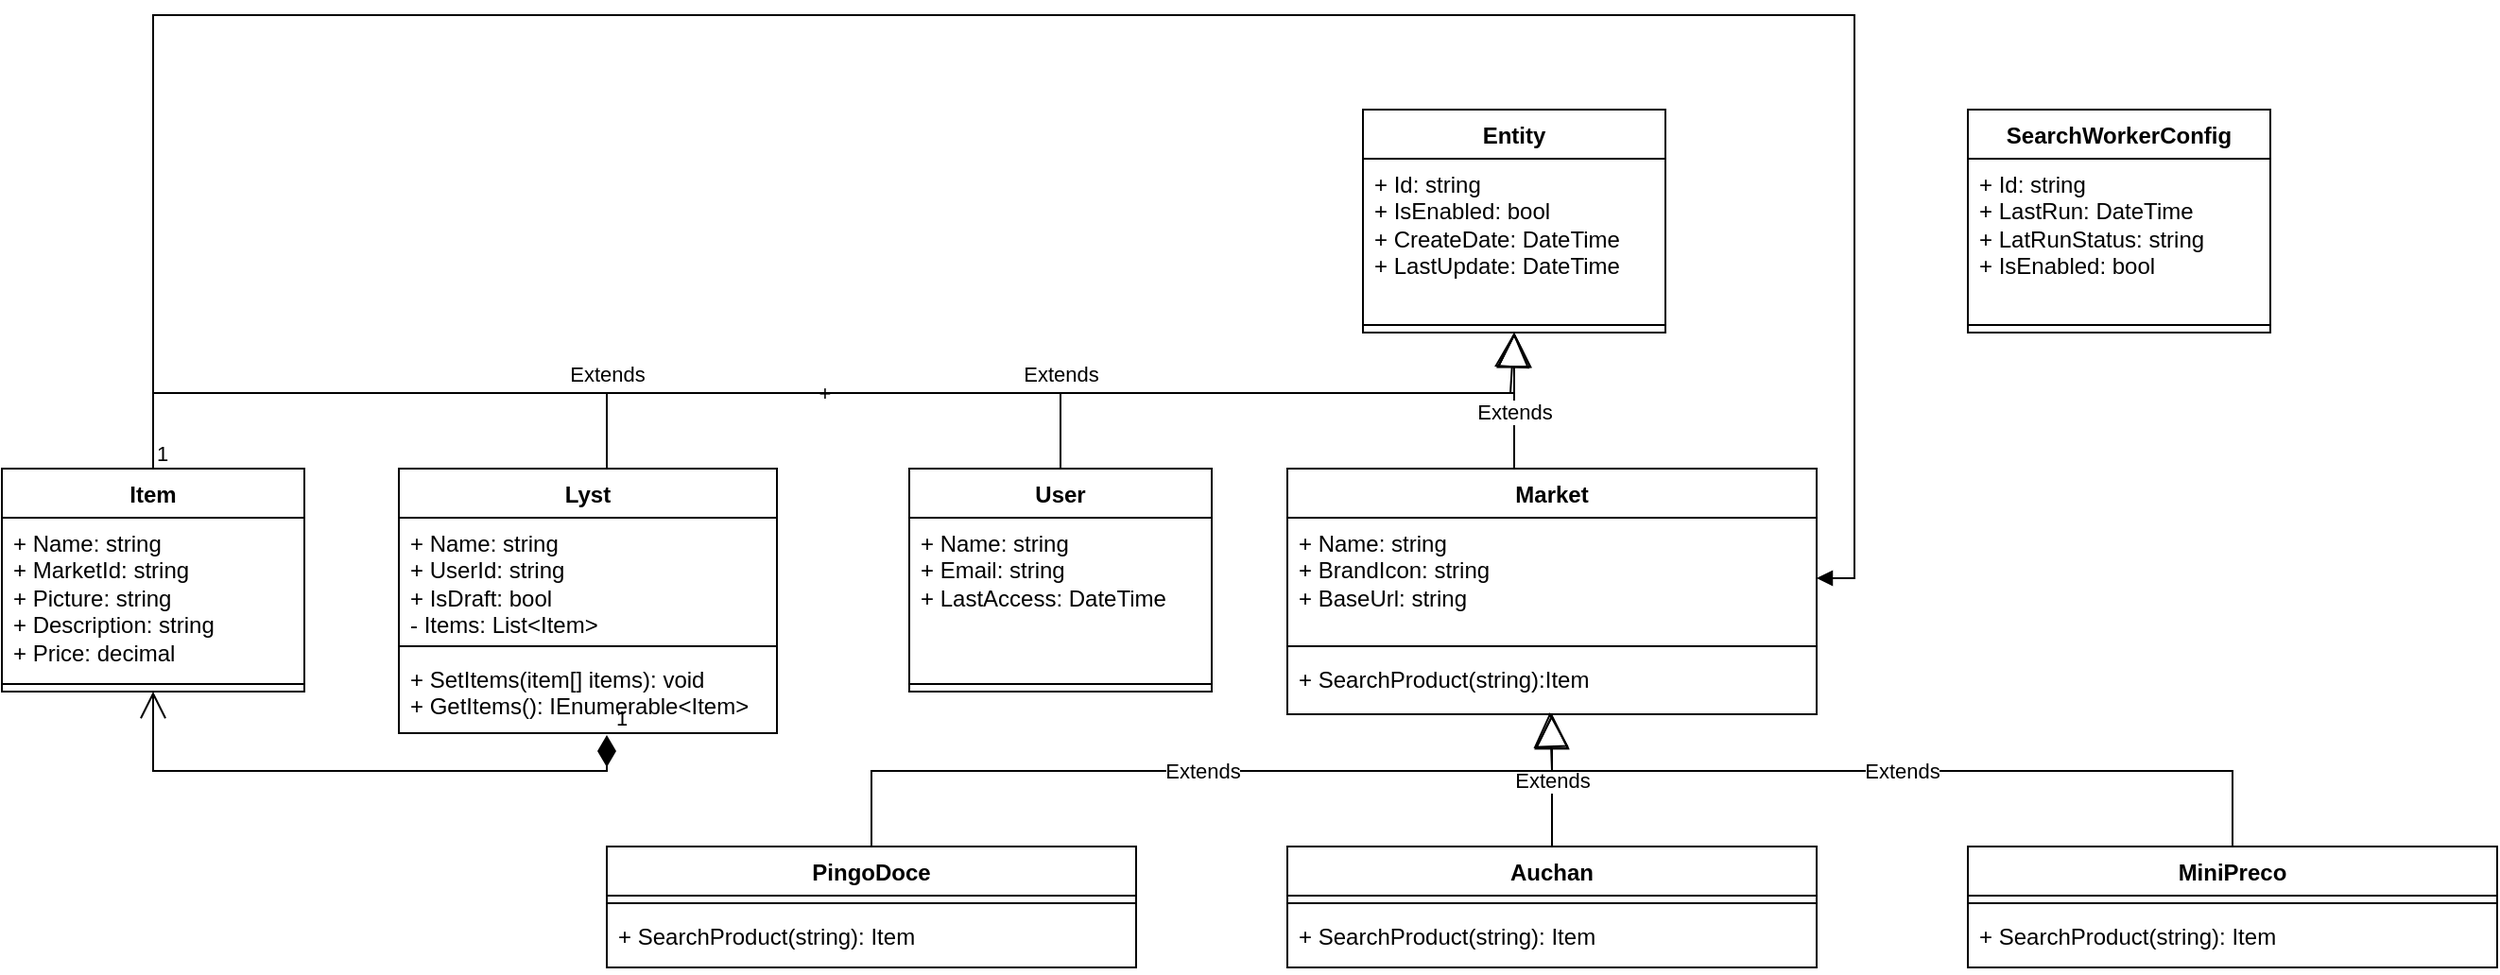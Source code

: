 <mxfile version="21.6.2" type="device">
  <diagram name="Page-1" id="ZKIdmJD55Jlf2ckNENVW">
    <mxGraphModel dx="2924" dy="772" grid="1" gridSize="10" guides="1" tooltips="1" connect="1" arrows="1" fold="1" page="1" pageScale="1" pageWidth="850" pageHeight="1100" math="0" shadow="0">
      <root>
        <mxCell id="0" />
        <mxCell id="1" parent="0" />
        <mxCell id="_SY8TYTfyiC5zQRJ60Vt-1" value="User" style="swimlane;fontStyle=1;align=center;verticalAlign=top;childLayout=stackLayout;horizontal=1;startSize=26;horizontalStack=0;resizeParent=1;resizeParentMax=0;resizeLast=0;collapsible=1;marginBottom=0;whiteSpace=wrap;html=1;" vertex="1" parent="1">
          <mxGeometry x="120" y="360" width="160" height="118" as="geometry" />
        </mxCell>
        <mxCell id="_SY8TYTfyiC5zQRJ60Vt-2" value="+ Name: string&lt;br&gt;+ Email: string&lt;br&gt;+ LastAccess: DateTime" style="text;strokeColor=none;fillColor=none;align=left;verticalAlign=top;spacingLeft=4;spacingRight=4;overflow=hidden;rotatable=0;points=[[0,0.5],[1,0.5]];portConstraint=eastwest;whiteSpace=wrap;html=1;" vertex="1" parent="_SY8TYTfyiC5zQRJ60Vt-1">
          <mxGeometry y="26" width="160" height="84" as="geometry" />
        </mxCell>
        <mxCell id="_SY8TYTfyiC5zQRJ60Vt-3" value="" style="line;strokeWidth=1;fillColor=none;align=left;verticalAlign=middle;spacingTop=-1;spacingLeft=3;spacingRight=3;rotatable=0;labelPosition=right;points=[];portConstraint=eastwest;strokeColor=inherit;" vertex="1" parent="_SY8TYTfyiC5zQRJ60Vt-1">
          <mxGeometry y="110" width="160" height="8" as="geometry" />
        </mxCell>
        <mxCell id="_SY8TYTfyiC5zQRJ60Vt-8" value="Entity" style="swimlane;fontStyle=1;align=center;verticalAlign=top;childLayout=stackLayout;horizontal=1;startSize=26;horizontalStack=0;resizeParent=1;resizeParentMax=0;resizeLast=0;collapsible=1;marginBottom=0;whiteSpace=wrap;html=1;" vertex="1" parent="1">
          <mxGeometry x="360" y="170" width="160" height="118" as="geometry" />
        </mxCell>
        <mxCell id="_SY8TYTfyiC5zQRJ60Vt-9" value="+ Id: string&lt;br&gt;+ IsEnabled: bool&lt;br&gt;+ CreateDate: DateTime&lt;br&gt;+ LastUpdate: DateTime" style="text;strokeColor=none;fillColor=none;align=left;verticalAlign=top;spacingLeft=4;spacingRight=4;overflow=hidden;rotatable=0;points=[[0,0.5],[1,0.5]];portConstraint=eastwest;whiteSpace=wrap;html=1;" vertex="1" parent="_SY8TYTfyiC5zQRJ60Vt-8">
          <mxGeometry y="26" width="160" height="84" as="geometry" />
        </mxCell>
        <mxCell id="_SY8TYTfyiC5zQRJ60Vt-10" value="" style="line;strokeWidth=1;fillColor=none;align=left;verticalAlign=middle;spacingTop=-1;spacingLeft=3;spacingRight=3;rotatable=0;labelPosition=right;points=[];portConstraint=eastwest;strokeColor=inherit;" vertex="1" parent="_SY8TYTfyiC5zQRJ60Vt-8">
          <mxGeometry y="110" width="160" height="8" as="geometry" />
        </mxCell>
        <mxCell id="_SY8TYTfyiC5zQRJ60Vt-11" value="Item" style="swimlane;fontStyle=1;align=center;verticalAlign=top;childLayout=stackLayout;horizontal=1;startSize=26;horizontalStack=0;resizeParent=1;resizeParentMax=0;resizeLast=0;collapsible=1;marginBottom=0;whiteSpace=wrap;html=1;" vertex="1" parent="1">
          <mxGeometry x="-360" y="360" width="160" height="118" as="geometry" />
        </mxCell>
        <mxCell id="_SY8TYTfyiC5zQRJ60Vt-12" value="+ Name: string&lt;br&gt;+ MarketId: string&lt;br&gt;+ Picture: string&lt;br&gt;+ Description: string&lt;br&gt;+ Price: decimal" style="text;strokeColor=none;fillColor=none;align=left;verticalAlign=top;spacingLeft=4;spacingRight=4;overflow=hidden;rotatable=0;points=[[0,0.5],[1,0.5]];portConstraint=eastwest;whiteSpace=wrap;html=1;" vertex="1" parent="_SY8TYTfyiC5zQRJ60Vt-11">
          <mxGeometry y="26" width="160" height="84" as="geometry" />
        </mxCell>
        <mxCell id="_SY8TYTfyiC5zQRJ60Vt-13" value="" style="line;strokeWidth=1;fillColor=none;align=left;verticalAlign=middle;spacingTop=-1;spacingLeft=3;spacingRight=3;rotatable=0;labelPosition=right;points=[];portConstraint=eastwest;strokeColor=inherit;" vertex="1" parent="_SY8TYTfyiC5zQRJ60Vt-11">
          <mxGeometry y="110" width="160" height="8" as="geometry" />
        </mxCell>
        <mxCell id="_SY8TYTfyiC5zQRJ60Vt-14" value="Extends" style="endArrow=block;endSize=16;endFill=0;html=1;rounded=0;entryX=0.5;entryY=1;entryDx=0;entryDy=0;" edge="1" parent="1" target="_SY8TYTfyiC5zQRJ60Vt-8">
          <mxGeometry x="-0.167" width="160" relative="1" as="geometry">
            <mxPoint x="440" y="360" as="sourcePoint" />
            <mxPoint x="430" y="320" as="targetPoint" />
            <mxPoint as="offset" />
          </mxGeometry>
        </mxCell>
        <mxCell id="_SY8TYTfyiC5zQRJ60Vt-16" value="+" style="endArrow=block;endSize=16;endFill=0;html=1;rounded=0;exitX=0.5;exitY=0;exitDx=0;exitDy=0;entryX=0.5;entryY=1;entryDx=0;entryDy=0;" edge="1" parent="1" source="_SY8TYTfyiC5zQRJ60Vt-11" target="_SY8TYTfyiC5zQRJ60Vt-8">
          <mxGeometry width="160" relative="1" as="geometry">
            <mxPoint x="210" y="370" as="sourcePoint" />
            <mxPoint x="580" y="250" as="targetPoint" />
            <Array as="points">
              <mxPoint x="-280" y="320" />
              <mxPoint x="438" y="320" />
            </Array>
          </mxGeometry>
        </mxCell>
        <mxCell id="_SY8TYTfyiC5zQRJ60Vt-21" value="Extends" style="endArrow=block;endSize=16;endFill=0;html=1;rounded=0;entryX=0.5;entryY=1;entryDx=0;entryDy=0;exitX=0.5;exitY=0;exitDx=0;exitDy=0;" edge="1" parent="1">
          <mxGeometry x="-0.855" y="10" width="160" relative="1" as="geometry">
            <mxPoint x="-40" y="360" as="sourcePoint" />
            <mxPoint x="440" y="288" as="targetPoint" />
            <Array as="points">
              <mxPoint x="-40" y="320" />
              <mxPoint x="440" y="320" />
            </Array>
            <mxPoint as="offset" />
          </mxGeometry>
        </mxCell>
        <mxCell id="_SY8TYTfyiC5zQRJ60Vt-24" value="1" style="endArrow=open;html=1;endSize=12;startArrow=diamondThin;startSize=14;startFill=1;edgeStyle=orthogonalEdgeStyle;align=left;verticalAlign=bottom;rounded=0;exitX=0.55;exitY=1.024;exitDx=0;exitDy=0;entryX=0.5;entryY=1;entryDx=0;entryDy=0;exitPerimeter=0;" edge="1" parent="1" source="_SY8TYTfyiC5zQRJ60Vt-61" target="_SY8TYTfyiC5zQRJ60Vt-11">
          <mxGeometry x="-1" y="3" relative="1" as="geometry">
            <mxPoint x="-40" y="478" as="sourcePoint" />
            <mxPoint x="670" y="480" as="targetPoint" />
            <Array as="points">
              <mxPoint x="-40" y="520" />
              <mxPoint x="-280" y="520" />
            </Array>
          </mxGeometry>
        </mxCell>
        <mxCell id="_SY8TYTfyiC5zQRJ60Vt-29" value="Market" style="swimlane;fontStyle=1;align=center;verticalAlign=top;childLayout=stackLayout;horizontal=1;startSize=26;horizontalStack=0;resizeParent=1;resizeParentMax=0;resizeLast=0;collapsible=1;marginBottom=0;whiteSpace=wrap;html=1;" vertex="1" parent="1">
          <mxGeometry x="320" y="360" width="280" height="130" as="geometry" />
        </mxCell>
        <mxCell id="_SY8TYTfyiC5zQRJ60Vt-30" value="+ Name: string&lt;br style=&quot;border-color: var(--border-color);&quot;&gt;+ BrandIcon: string&lt;br style=&quot;border-color: var(--border-color);&quot;&gt;+ BaseUrl: string" style="text;strokeColor=none;fillColor=none;align=left;verticalAlign=top;spacingLeft=4;spacingRight=4;overflow=hidden;rotatable=0;points=[[0,0.5],[1,0.5]];portConstraint=eastwest;whiteSpace=wrap;html=1;" vertex="1" parent="_SY8TYTfyiC5zQRJ60Vt-29">
          <mxGeometry y="26" width="280" height="64" as="geometry" />
        </mxCell>
        <mxCell id="_SY8TYTfyiC5zQRJ60Vt-31" value="" style="line;strokeWidth=1;fillColor=none;align=left;verticalAlign=middle;spacingTop=-1;spacingLeft=3;spacingRight=3;rotatable=0;labelPosition=right;points=[];portConstraint=eastwest;strokeColor=inherit;" vertex="1" parent="_SY8TYTfyiC5zQRJ60Vt-29">
          <mxGeometry y="90" width="280" height="8" as="geometry" />
        </mxCell>
        <mxCell id="_SY8TYTfyiC5zQRJ60Vt-32" value="+ SearchProduct(string):Item" style="text;strokeColor=none;fillColor=none;align=left;verticalAlign=top;spacingLeft=4;spacingRight=4;overflow=hidden;rotatable=0;points=[[0,0.5],[1,0.5]];portConstraint=eastwest;whiteSpace=wrap;html=1;" vertex="1" parent="_SY8TYTfyiC5zQRJ60Vt-29">
          <mxGeometry y="98" width="280" height="32" as="geometry" />
        </mxCell>
        <mxCell id="_SY8TYTfyiC5zQRJ60Vt-33" value="PingoDoce" style="swimlane;fontStyle=1;align=center;verticalAlign=top;childLayout=stackLayout;horizontal=1;startSize=26;horizontalStack=0;resizeParent=1;resizeParentMax=0;resizeLast=0;collapsible=1;marginBottom=0;whiteSpace=wrap;html=1;" vertex="1" parent="1">
          <mxGeometry x="-40" y="560" width="280" height="64" as="geometry" />
        </mxCell>
        <mxCell id="_SY8TYTfyiC5zQRJ60Vt-35" value="" style="line;strokeWidth=1;fillColor=none;align=left;verticalAlign=middle;spacingTop=-1;spacingLeft=3;spacingRight=3;rotatable=0;labelPosition=right;points=[];portConstraint=eastwest;strokeColor=inherit;" vertex="1" parent="_SY8TYTfyiC5zQRJ60Vt-33">
          <mxGeometry y="26" width="280" height="8" as="geometry" />
        </mxCell>
        <mxCell id="_SY8TYTfyiC5zQRJ60Vt-36" value="+ SearchProduct(string): Item" style="text;strokeColor=none;fillColor=none;align=left;verticalAlign=top;spacingLeft=4;spacingRight=4;overflow=hidden;rotatable=0;points=[[0,0.5],[1,0.5]];portConstraint=eastwest;whiteSpace=wrap;html=1;" vertex="1" parent="_SY8TYTfyiC5zQRJ60Vt-33">
          <mxGeometry y="34" width="280" height="30" as="geometry" />
        </mxCell>
        <mxCell id="_SY8TYTfyiC5zQRJ60Vt-37" value="Auchan" style="swimlane;fontStyle=1;align=center;verticalAlign=top;childLayout=stackLayout;horizontal=1;startSize=26;horizontalStack=0;resizeParent=1;resizeParentMax=0;resizeLast=0;collapsible=1;marginBottom=0;whiteSpace=wrap;html=1;" vertex="1" parent="1">
          <mxGeometry x="320" y="560" width="280" height="64" as="geometry" />
        </mxCell>
        <mxCell id="_SY8TYTfyiC5zQRJ60Vt-38" value="" style="line;strokeWidth=1;fillColor=none;align=left;verticalAlign=middle;spacingTop=-1;spacingLeft=3;spacingRight=3;rotatable=0;labelPosition=right;points=[];portConstraint=eastwest;strokeColor=inherit;" vertex="1" parent="_SY8TYTfyiC5zQRJ60Vt-37">
          <mxGeometry y="26" width="280" height="8" as="geometry" />
        </mxCell>
        <mxCell id="_SY8TYTfyiC5zQRJ60Vt-39" value="+ SearchProduct(string): Item" style="text;strokeColor=none;fillColor=none;align=left;verticalAlign=top;spacingLeft=4;spacingRight=4;overflow=hidden;rotatable=0;points=[[0,0.5],[1,0.5]];portConstraint=eastwest;whiteSpace=wrap;html=1;" vertex="1" parent="_SY8TYTfyiC5zQRJ60Vt-37">
          <mxGeometry y="34" width="280" height="30" as="geometry" />
        </mxCell>
        <mxCell id="_SY8TYTfyiC5zQRJ60Vt-40" value="MiniPreco" style="swimlane;fontStyle=1;align=center;verticalAlign=top;childLayout=stackLayout;horizontal=1;startSize=26;horizontalStack=0;resizeParent=1;resizeParentMax=0;resizeLast=0;collapsible=1;marginBottom=0;whiteSpace=wrap;html=1;" vertex="1" parent="1">
          <mxGeometry x="680" y="560" width="280" height="64" as="geometry" />
        </mxCell>
        <mxCell id="_SY8TYTfyiC5zQRJ60Vt-41" value="" style="line;strokeWidth=1;fillColor=none;align=left;verticalAlign=middle;spacingTop=-1;spacingLeft=3;spacingRight=3;rotatable=0;labelPosition=right;points=[];portConstraint=eastwest;strokeColor=inherit;" vertex="1" parent="_SY8TYTfyiC5zQRJ60Vt-40">
          <mxGeometry y="26" width="280" height="8" as="geometry" />
        </mxCell>
        <mxCell id="_SY8TYTfyiC5zQRJ60Vt-42" value="+ SearchProduct(string): Item" style="text;strokeColor=none;fillColor=none;align=left;verticalAlign=top;spacingLeft=4;spacingRight=4;overflow=hidden;rotatable=0;points=[[0,0.5],[1,0.5]];portConstraint=eastwest;whiteSpace=wrap;html=1;" vertex="1" parent="_SY8TYTfyiC5zQRJ60Vt-40">
          <mxGeometry y="34" width="280" height="30" as="geometry" />
        </mxCell>
        <mxCell id="_SY8TYTfyiC5zQRJ60Vt-43" value="Extends" style="endArrow=block;endSize=16;endFill=0;html=1;rounded=0;exitX=0.5;exitY=0;exitDx=0;exitDy=0;" edge="1" parent="1" source="_SY8TYTfyiC5zQRJ60Vt-37" target="_SY8TYTfyiC5zQRJ60Vt-32">
          <mxGeometry width="160" relative="1" as="geometry">
            <mxPoint x="180" y="740" as="sourcePoint" />
            <mxPoint x="490" y="500" as="targetPoint" />
          </mxGeometry>
        </mxCell>
        <mxCell id="_SY8TYTfyiC5zQRJ60Vt-44" value="Extends" style="endArrow=block;endSize=16;endFill=0;html=1;rounded=0;exitX=0.5;exitY=0;exitDx=0;exitDy=0;" edge="1" parent="1" source="_SY8TYTfyiC5zQRJ60Vt-33">
          <mxGeometry width="160" relative="1" as="geometry">
            <mxPoint x="160" y="560" as="sourcePoint" />
            <mxPoint x="460" y="490" as="targetPoint" />
            <Array as="points">
              <mxPoint x="100" y="520" />
              <mxPoint x="460" y="520" />
            </Array>
          </mxGeometry>
        </mxCell>
        <mxCell id="_SY8TYTfyiC5zQRJ60Vt-45" value="Extends" style="endArrow=block;endSize=16;endFill=0;html=1;rounded=0;exitX=0.5;exitY=0;exitDx=0;exitDy=0;entryX=0.496;entryY=0.969;entryDx=0;entryDy=0;entryPerimeter=0;" edge="1" parent="1" source="_SY8TYTfyiC5zQRJ60Vt-40" target="_SY8TYTfyiC5zQRJ60Vt-32">
          <mxGeometry width="160" relative="1" as="geometry">
            <mxPoint x="550" y="790" as="sourcePoint" />
            <mxPoint x="440" y="490" as="targetPoint" />
            <Array as="points">
              <mxPoint x="820" y="520" />
              <mxPoint x="460" y="520" />
            </Array>
          </mxGeometry>
        </mxCell>
        <mxCell id="_SY8TYTfyiC5zQRJ60Vt-46" value="SearchWorkerConfig" style="swimlane;fontStyle=1;align=center;verticalAlign=top;childLayout=stackLayout;horizontal=1;startSize=26;horizontalStack=0;resizeParent=1;resizeParentMax=0;resizeLast=0;collapsible=1;marginBottom=0;whiteSpace=wrap;html=1;" vertex="1" parent="1">
          <mxGeometry x="680" y="170" width="160" height="118" as="geometry" />
        </mxCell>
        <mxCell id="_SY8TYTfyiC5zQRJ60Vt-47" value="+ Id: string&lt;br&gt;+ LastRun: DateTime&lt;br&gt;+ LatRunStatus: string&lt;br&gt;+ IsEnabled: bool" style="text;strokeColor=none;fillColor=none;align=left;verticalAlign=top;spacingLeft=4;spacingRight=4;overflow=hidden;rotatable=0;points=[[0,0.5],[1,0.5]];portConstraint=eastwest;whiteSpace=wrap;html=1;" vertex="1" parent="_SY8TYTfyiC5zQRJ60Vt-46">
          <mxGeometry y="26" width="160" height="84" as="geometry" />
        </mxCell>
        <mxCell id="_SY8TYTfyiC5zQRJ60Vt-48" value="" style="line;strokeWidth=1;fillColor=none;align=left;verticalAlign=middle;spacingTop=-1;spacingLeft=3;spacingRight=3;rotatable=0;labelPosition=right;points=[];portConstraint=eastwest;strokeColor=inherit;" vertex="1" parent="_SY8TYTfyiC5zQRJ60Vt-46">
          <mxGeometry y="110" width="160" height="8" as="geometry" />
        </mxCell>
        <mxCell id="_SY8TYTfyiC5zQRJ60Vt-49" value="Extends" style="endArrow=block;endSize=16;endFill=0;html=1;rounded=0;exitX=0.5;exitY=0;exitDx=0;exitDy=0;entryX=0.5;entryY=1;entryDx=0;entryDy=0;" edge="1" parent="1" source="_SY8TYTfyiC5zQRJ60Vt-1" target="_SY8TYTfyiC5zQRJ60Vt-8">
          <mxGeometry x="-0.744" y="10" width="160" relative="1" as="geometry">
            <mxPoint x="20" y="180" as="sourcePoint" />
            <mxPoint x="180" y="180" as="targetPoint" />
            <Array as="points">
              <mxPoint x="200" y="320" />
              <mxPoint x="440" y="320" />
            </Array>
            <mxPoint as="offset" />
          </mxGeometry>
        </mxCell>
        <mxCell id="_SY8TYTfyiC5zQRJ60Vt-50" value="" style="endArrow=block;endFill=1;html=1;edgeStyle=orthogonalEdgeStyle;align=left;verticalAlign=top;rounded=0;exitX=0.5;exitY=0;exitDx=0;exitDy=0;entryX=1;entryY=0.5;entryDx=0;entryDy=0;" edge="1" parent="1" target="_SY8TYTfyiC5zQRJ60Vt-30">
          <mxGeometry x="-1" relative="1" as="geometry">
            <mxPoint x="-280" y="360" as="sourcePoint" />
            <mxPoint x="490" y="418" as="targetPoint" />
            <Array as="points">
              <mxPoint x="-280" y="120" />
              <mxPoint x="620" y="120" />
              <mxPoint x="620" y="418" />
            </Array>
            <mxPoint as="offset" />
          </mxGeometry>
        </mxCell>
        <mxCell id="_SY8TYTfyiC5zQRJ60Vt-51" value="1" style="edgeLabel;resizable=0;html=1;align=left;verticalAlign=bottom;" connectable="0" vertex="1" parent="_SY8TYTfyiC5zQRJ60Vt-50">
          <mxGeometry x="-1" relative="1" as="geometry" />
        </mxCell>
        <mxCell id="_SY8TYTfyiC5zQRJ60Vt-58" value="Lyst" style="swimlane;fontStyle=1;align=center;verticalAlign=top;childLayout=stackLayout;horizontal=1;startSize=26;horizontalStack=0;resizeParent=1;resizeParentMax=0;resizeLast=0;collapsible=1;marginBottom=0;whiteSpace=wrap;html=1;" vertex="1" parent="1">
          <mxGeometry x="-150" y="360" width="200" height="140" as="geometry" />
        </mxCell>
        <mxCell id="_SY8TYTfyiC5zQRJ60Vt-59" value="+ Name: string&lt;br style=&quot;border-color: var(--border-color);&quot;&gt;+ UserId: string&lt;br style=&quot;border-color: var(--border-color);&quot;&gt;+ IsDraft: bool&lt;br style=&quot;border-color: var(--border-color);&quot;&gt;- Items: List&amp;lt;Item&amp;gt;" style="text;strokeColor=none;fillColor=none;align=left;verticalAlign=top;spacingLeft=4;spacingRight=4;overflow=hidden;rotatable=0;points=[[0,0.5],[1,0.5]];portConstraint=eastwest;whiteSpace=wrap;html=1;" vertex="1" parent="_SY8TYTfyiC5zQRJ60Vt-58">
          <mxGeometry y="26" width="200" height="64" as="geometry" />
        </mxCell>
        <mxCell id="_SY8TYTfyiC5zQRJ60Vt-60" value="" style="line;strokeWidth=1;fillColor=none;align=left;verticalAlign=middle;spacingTop=-1;spacingLeft=3;spacingRight=3;rotatable=0;labelPosition=right;points=[];portConstraint=eastwest;strokeColor=inherit;" vertex="1" parent="_SY8TYTfyiC5zQRJ60Vt-58">
          <mxGeometry y="90" width="200" height="8" as="geometry" />
        </mxCell>
        <mxCell id="_SY8TYTfyiC5zQRJ60Vt-61" value="+ SetItems(item[] items): void&lt;br&gt;+ GetItems(): IEnumerable&amp;lt;Item&amp;gt;" style="text;strokeColor=none;fillColor=none;align=left;verticalAlign=top;spacingLeft=4;spacingRight=4;overflow=hidden;rotatable=0;points=[[0,0.5],[1,0.5]];portConstraint=eastwest;whiteSpace=wrap;html=1;" vertex="1" parent="_SY8TYTfyiC5zQRJ60Vt-58">
          <mxGeometry y="98" width="200" height="42" as="geometry" />
        </mxCell>
      </root>
    </mxGraphModel>
  </diagram>
</mxfile>
